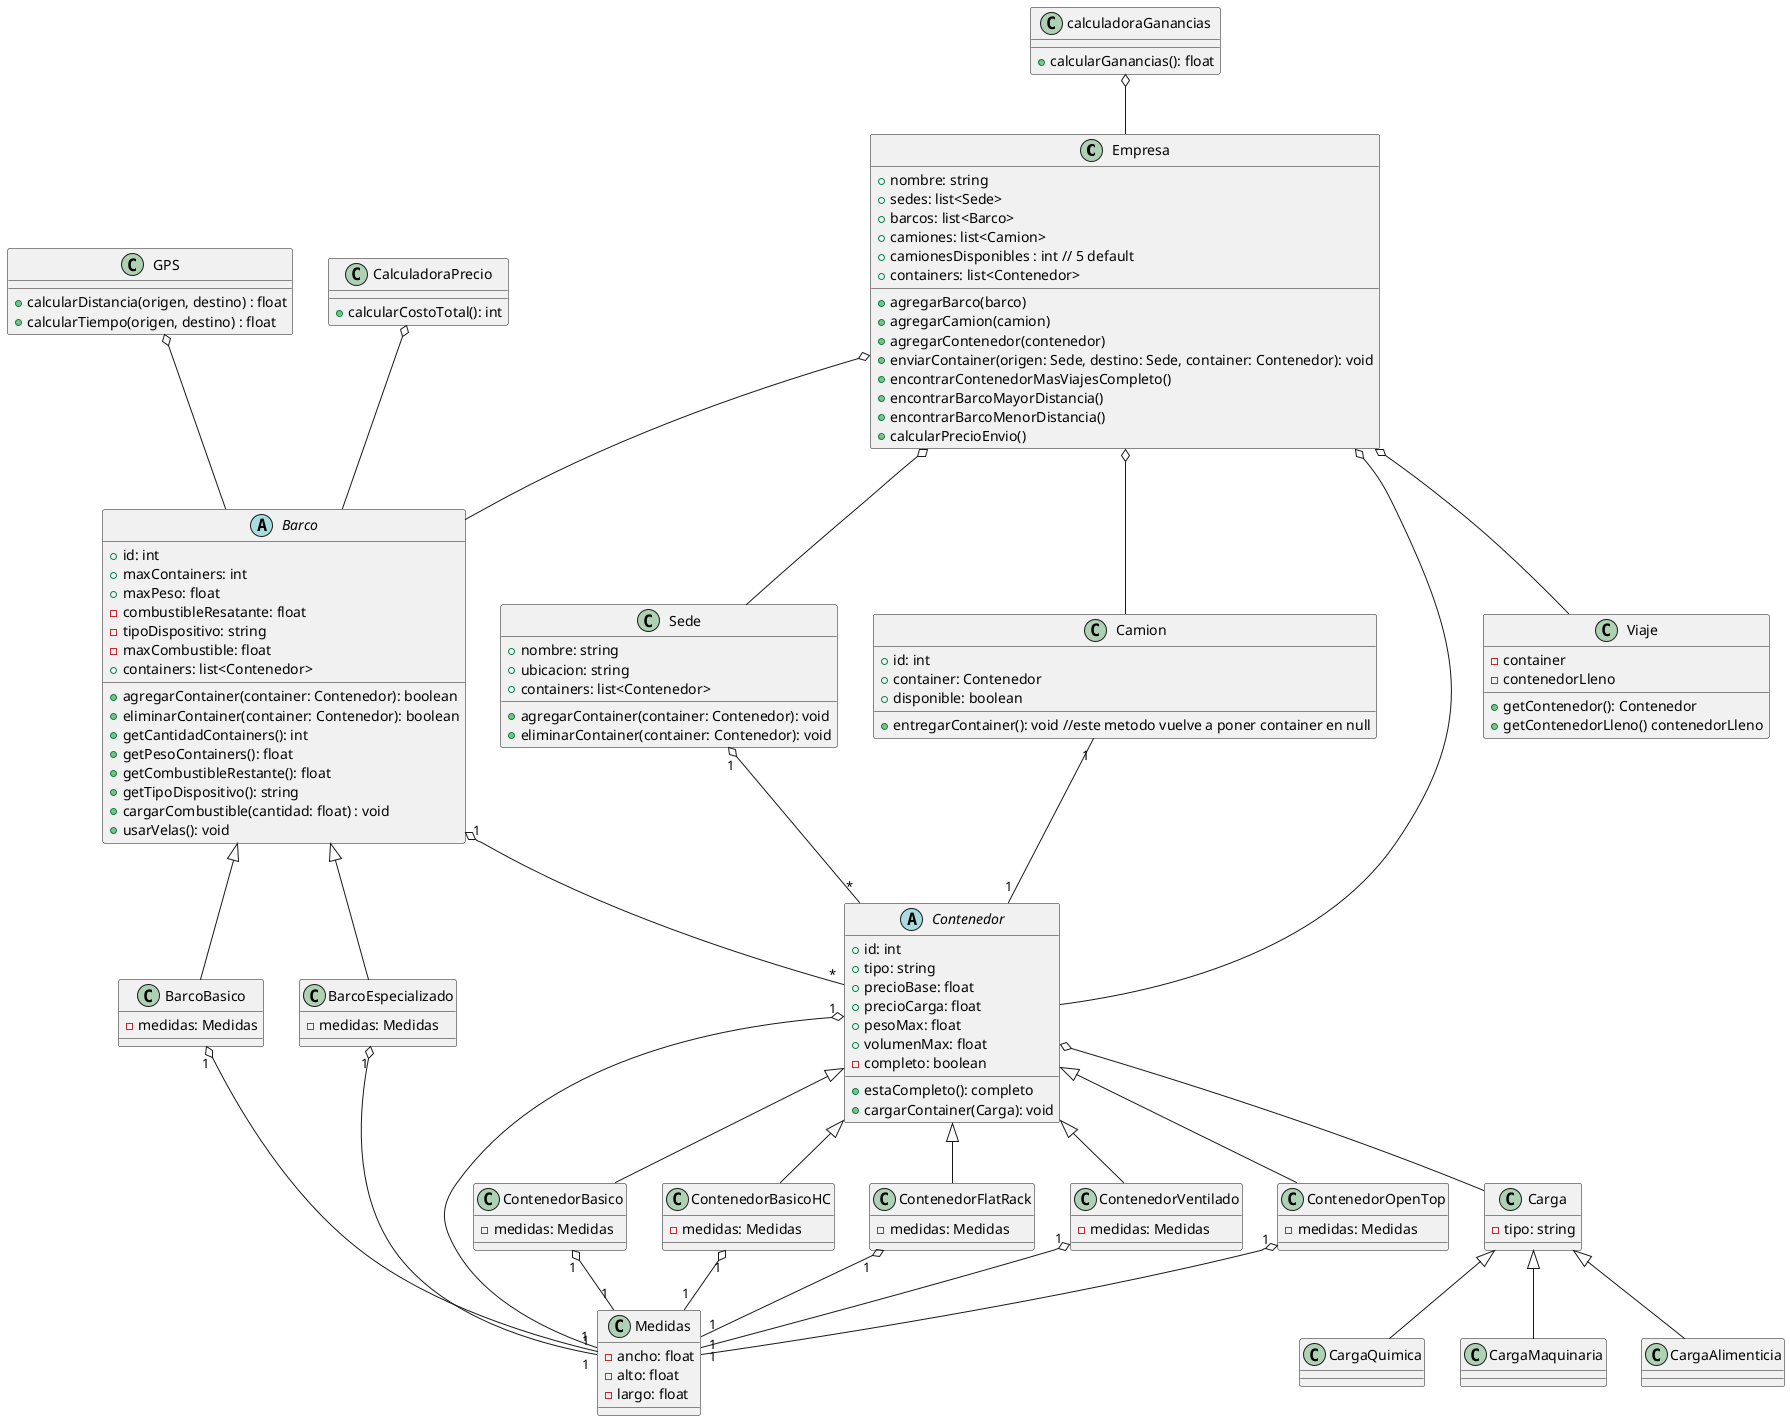 @startuml Containers
class Empresa {
    +nombre: string
    +sedes: list<Sede>
    +barcos: list<Barco>
    +camiones: list<Camion>
    +camionesDisponibles : int // 5 default
    +containers: list<Contenedor>

    +agregarBarco(barco)
    +agregarCamion(camion)
    +agregarContenedor(contenedor)
    +enviarContainer(origen: Sede, destino: Sede, container: Contenedor): void
    +encontrarContenedorMasViajesCompleto()
    +encontrarBarcoMayorDistancia()
    +encontrarBarcoMenorDistancia()
    +calcularPrecioEnvio()
}

class Sede {
    +nombre: string
    +ubicacion: string
    +containers: list<Contenedor>

    +agregarContainer(container: Contenedor): void
    +eliminarContainer(container: Contenedor): void
}

abstract class Barco {
    +id: int
    +maxContainers: int
    +maxPeso: float
    -combustibleResatante: float
    -tipoDispositivo: string
    -maxCombustible: float
    +containers: list<Contenedor>

    +agregarContainer(container: Contenedor): boolean
    +eliminarContainer(container: Contenedor): boolean
    +getCantidadContainers(): int
    +getPesoContainers(): float
    +getCombustibleRestante(): float
    +getTipoDispositivo(): string
    +cargarCombustible(cantidad: float) : void
    +usarVelas(): void
}

class BarcoBasico {
    -medidas: Medidas
}

class BarcoEspecializado {
    -medidas: Medidas
}

class Medidas {
    -ancho: float
    -alto: float
    -largo: float
}

class Camion {
    +id: int
    +container: Contenedor
    +disponible: boolean

    +entregarContainer(): void //este metodo vuelve a poner container en null
}

abstract class Contenedor {
    +id: int
    +tipo: string
    +precioBase: float
    +precioCarga: float
    +pesoMax: float
    +volumenMax: float
    -completo: boolean


    +estaCompleto(): completo
    +cargarContainer(Carga): void
}

class ContenedorBasico {
    -medidas: Medidas
}

class ContenedorBasicoHC {
    -medidas: Medidas
}

class ContenedorFlatRack {
    -medidas: Medidas
}

class ContenedorVentilado extends Contenedor {
    -medidas: Medidas
}

class ContenedorOpenTop extends Contenedor {
    -medidas: Medidas
}

class Carga {
    -tipo: string
}
class CargaQuimica extends Carga {

}
class CargaMaquinaria extends Carga {

}
class CargaAlimenticia extends Carga {

}

class GPS {
    +calcularDistancia(origen, destino) : float
    +calcularTiempo(origen, destino) : float
}

class calculadoraGanancias {
    +calcularGanancias(): float
}

class CalculadoraPrecio {
    + calcularCostoTotal(): int
}

class Viaje {
    -container
    -contenedorLleno

    +getContenedor(): Contenedor
    +getContenedorLleno() contenedorLleno
}

Empresa  o--  Viaje

GPS o-- Barco
calculadoraGanancias o-- Empresa
CalculadoraPrecio o-- Barco
Empresa o-- Sede
Empresa o-- Barco
Empresa o-- Camion
Empresa o-- Contenedor
Contenedor o-- Carga

Sede "1" o-- "*" Contenedor

Barco <|-- BarcoBasico
Barco <|-- BarcoEspecializado

Barco "1" o-- "*" Contenedor

Camion "1" -- "1" Contenedor

Contenedor <|-- ContenedorBasico
Contenedor <|-- ContenedorBasicoHC
Contenedor <|-- ContenedorFlatRack

Contenedor "1" o-- "1" Medidas
BarcoBasico "1" o-- "1" Medidas
BarcoEspecializado "1" o-- "1" Medidas
ContenedorBasicoHC "1" o-- "1" Medidas
ContenedorFlatRack "1" o-- "1" Medidas
ContenedorVentilado "1" o-- "1" Medidas
ContenedorOpenTop "1" o-- "1" Medidas
ContenedorBasico "1" o-- "1" Medidas
@enduml
